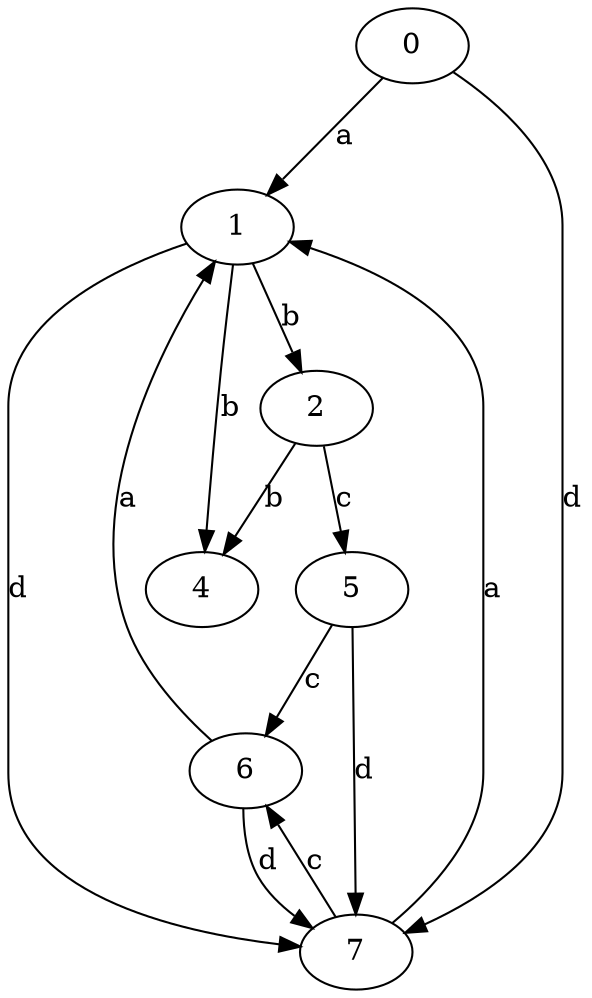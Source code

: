 strict digraph  {
1;
2;
4;
5;
6;
7;
0;
1 -> 2  [label=b];
1 -> 4  [label=b];
1 -> 7  [label=d];
2 -> 4  [label=b];
2 -> 5  [label=c];
5 -> 6  [label=c];
5 -> 7  [label=d];
6 -> 1  [label=a];
6 -> 7  [label=d];
7 -> 1  [label=a];
7 -> 6  [label=c];
0 -> 1  [label=a];
0 -> 7  [label=d];
}
